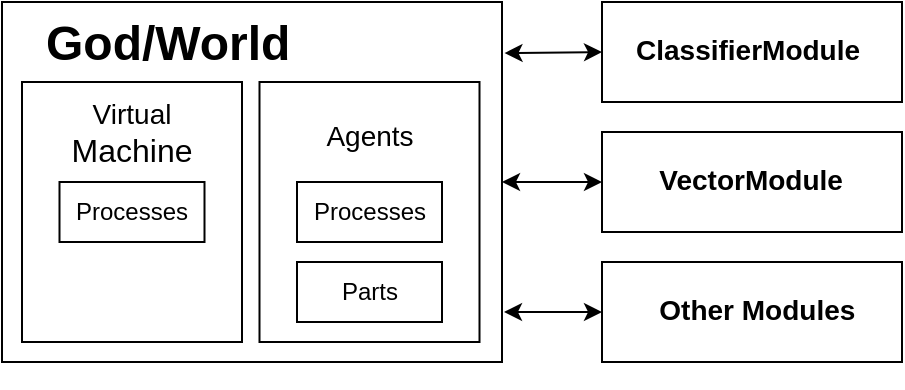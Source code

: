 <mxfile version="28.2.8">
  <diagram name="Page-1" id="wKfLTcihOVyknl66aIOc">
    <mxGraphModel dx="1042" dy="527" grid="1" gridSize="10" guides="1" tooltips="1" connect="1" arrows="1" fold="1" page="1" pageScale="1" pageWidth="850" pageHeight="1100" math="0" shadow="0">
      <root>
        <mxCell id="0" />
        <mxCell id="1" parent="0" />
        <mxCell id="2ZSS1EKiN3TD2x7Pqfwt-8" value="" style="group" parent="1" vertex="1" connectable="0">
          <mxGeometry x="70" y="150" width="250" height="180" as="geometry" />
        </mxCell>
        <mxCell id="hYSh2QwHmGGUPCiXnBVg-10" value="" style="rounded=0;whiteSpace=wrap;html=1;" parent="2ZSS1EKiN3TD2x7Pqfwt-8" vertex="1">
          <mxGeometry width="250" height="180" as="geometry" />
        </mxCell>
        <mxCell id="2ZSS1EKiN3TD2x7Pqfwt-7" value="" style="rounded=0;whiteSpace=wrap;html=1;" parent="2ZSS1EKiN3TD2x7Pqfwt-8" vertex="1">
          <mxGeometry x="128.75" y="40" width="110" height="130" as="geometry" />
        </mxCell>
        <mxCell id="2ZSS1EKiN3TD2x7Pqfwt-6" value="" style="rounded=0;whiteSpace=wrap;html=1;" parent="2ZSS1EKiN3TD2x7Pqfwt-8" vertex="1">
          <mxGeometry x="10" y="40" width="110" height="130" as="geometry" />
        </mxCell>
        <mxCell id="hYSh2QwHmGGUPCiXnBVg-4" value="&lt;h1 style=&quot;margin-top: 0px;&quot;&gt;God/World&lt;/h1&gt;" style="text;html=1;whiteSpace=wrap;overflow=hidden;rounded=0;" parent="2ZSS1EKiN3TD2x7Pqfwt-8" vertex="1">
          <mxGeometry x="20" width="180" height="40" as="geometry" />
        </mxCell>
        <mxCell id="hYSh2QwHmGGUPCiXnBVg-8" value="&lt;font style=&quot;font-size: 14px;&quot;&gt;Virtual&lt;/font&gt;&lt;div&gt;&lt;font size=&quot;3&quot;&gt;Machine&lt;/font&gt;&lt;/div&gt;&lt;div&gt;&lt;font size=&quot;3&quot;&gt;&lt;br&gt;&lt;/font&gt;&lt;/div&gt;" style="text;html=1;align=center;verticalAlign=middle;whiteSpace=wrap;rounded=0;" parent="2ZSS1EKiN3TD2x7Pqfwt-8" vertex="1">
          <mxGeometry x="35" y="60" width="60" height="30" as="geometry" />
        </mxCell>
        <mxCell id="hYSh2QwHmGGUPCiXnBVg-9" value="&lt;span style=&quot;font-size: 14px;&quot;&gt;Agents&lt;/span&gt;&lt;div&gt;&lt;span style=&quot;font-size: 14px;&quot;&gt;&lt;br&gt;&lt;/span&gt;&lt;/div&gt;" style="text;html=1;align=center;verticalAlign=middle;whiteSpace=wrap;rounded=0;movable=0;resizable=0;rotatable=0;deletable=0;editable=0;locked=1;connectable=0;" parent="2ZSS1EKiN3TD2x7Pqfwt-8" vertex="1">
          <mxGeometry x="153.75" y="60" width="60" height="30" as="geometry" />
        </mxCell>
        <mxCell id="2ZSS1EKiN3TD2x7Pqfwt-3" style="edgeStyle=orthogonalEdgeStyle;rounded=0;orthogonalLoop=1;jettySize=auto;html=1;exitX=0;exitY=0.75;exitDx=0;exitDy=0;entryX=0;entryY=0.5;entryDx=0;entryDy=0;" parent="2ZSS1EKiN3TD2x7Pqfwt-8" source="hYSh2QwHmGGUPCiXnBVg-23" target="hYSh2QwHmGGUPCiXnBVg-25" edge="1">
          <mxGeometry relative="1" as="geometry" />
        </mxCell>
        <mxCell id="hYSh2QwHmGGUPCiXnBVg-23" value="" style="rounded=0;whiteSpace=wrap;html=1;" parent="2ZSS1EKiN3TD2x7Pqfwt-8" vertex="1">
          <mxGeometry x="147.5" y="90" width="72.5" height="30" as="geometry" />
        </mxCell>
        <mxCell id="hYSh2QwHmGGUPCiXnBVg-25" value="Processes" style="text;html=1;align=center;verticalAlign=middle;whiteSpace=wrap;rounded=0;" parent="2ZSS1EKiN3TD2x7Pqfwt-8" vertex="1">
          <mxGeometry x="153.75" y="90" width="60" height="30" as="geometry" />
        </mxCell>
        <mxCell id="ZQEKIyzoyu1ojiTdzSe--3" value="" style="rounded=0;whiteSpace=wrap;html=1;" parent="2ZSS1EKiN3TD2x7Pqfwt-8" vertex="1">
          <mxGeometry x="28.75" y="90" width="72.5" height="30" as="geometry" />
        </mxCell>
        <mxCell id="ZQEKIyzoyu1ojiTdzSe--4" value="Processes" style="text;html=1;align=center;verticalAlign=middle;whiteSpace=wrap;rounded=0;" parent="2ZSS1EKiN3TD2x7Pqfwt-8" vertex="1">
          <mxGeometry x="35" y="90" width="60" height="30" as="geometry" />
        </mxCell>
        <mxCell id="2ZSS1EKiN3TD2x7Pqfwt-4" value="" style="rounded=0;whiteSpace=wrap;html=1;" parent="2ZSS1EKiN3TD2x7Pqfwt-8" vertex="1">
          <mxGeometry x="147.5" y="130" width="72.5" height="30" as="geometry" />
        </mxCell>
        <mxCell id="2ZSS1EKiN3TD2x7Pqfwt-5" value="Parts" style="text;html=1;align=center;verticalAlign=middle;whiteSpace=wrap;rounded=0;" parent="2ZSS1EKiN3TD2x7Pqfwt-8" vertex="1">
          <mxGeometry x="153.75" y="130" width="60" height="30" as="geometry" />
        </mxCell>
        <mxCell id="Bxq-CdOcVkQ3vm5pfUdp-4" value="" style="group" vertex="1" connectable="0" parent="1">
          <mxGeometry x="370" y="150" width="150" height="60" as="geometry" />
        </mxCell>
        <mxCell id="Bxq-CdOcVkQ3vm5pfUdp-1" value="" style="rounded=0;whiteSpace=wrap;html=1;" vertex="1" parent="Bxq-CdOcVkQ3vm5pfUdp-4">
          <mxGeometry width="150" height="50" as="geometry" />
        </mxCell>
        <mxCell id="Bxq-CdOcVkQ3vm5pfUdp-3" value="&lt;h1 style=&quot;margin-top: 0px;&quot;&gt;&lt;font style=&quot;font-size: 14px;&quot;&gt;ClassifierModule&lt;/font&gt;&lt;/h1&gt;" style="text;html=1;whiteSpace=wrap;overflow=hidden;rounded=0;" vertex="1" parent="Bxq-CdOcVkQ3vm5pfUdp-4">
          <mxGeometry x="15" width="120" height="60" as="geometry" />
        </mxCell>
        <mxCell id="Bxq-CdOcVkQ3vm5pfUdp-5" value="" style="group" vertex="1" connectable="0" parent="1">
          <mxGeometry x="370" y="210" width="150" height="60" as="geometry" />
        </mxCell>
        <mxCell id="Bxq-CdOcVkQ3vm5pfUdp-6" value="" style="rounded=0;whiteSpace=wrap;html=1;" vertex="1" parent="Bxq-CdOcVkQ3vm5pfUdp-5">
          <mxGeometry y="5" width="150" height="50" as="geometry" />
        </mxCell>
        <mxCell id="Bxq-CdOcVkQ3vm5pfUdp-7" value="&lt;h1 style=&quot;margin-top: 0px;&quot;&gt;&lt;font style=&quot;font-size: 14px;&quot;&gt;&amp;nbsp; &amp;nbsp;VectorModule&lt;/font&gt;&lt;/h1&gt;" style="text;html=1;whiteSpace=wrap;overflow=hidden;rounded=0;" vertex="1" parent="Bxq-CdOcVkQ3vm5pfUdp-5">
          <mxGeometry x="15" y="5" width="120" height="60" as="geometry" />
        </mxCell>
        <mxCell id="Bxq-CdOcVkQ3vm5pfUdp-8" value="" style="group" vertex="1" connectable="0" parent="1">
          <mxGeometry x="370" y="280" width="150" height="60" as="geometry" />
        </mxCell>
        <mxCell id="Bxq-CdOcVkQ3vm5pfUdp-9" value="" style="rounded=0;whiteSpace=wrap;html=1;" vertex="1" parent="Bxq-CdOcVkQ3vm5pfUdp-8">
          <mxGeometry width="150" height="50" as="geometry" />
        </mxCell>
        <mxCell id="Bxq-CdOcVkQ3vm5pfUdp-10" value="&lt;h1 style=&quot;margin-top: 0px;&quot;&gt;&lt;font style=&quot;font-size: 14px;&quot;&gt;&amp;nbsp; &amp;nbsp;Other Modules&lt;/font&gt;&lt;/h1&gt;" style="text;html=1;whiteSpace=wrap;overflow=hidden;rounded=0;" vertex="1" parent="Bxq-CdOcVkQ3vm5pfUdp-8">
          <mxGeometry x="15" width="120" height="60" as="geometry" />
        </mxCell>
        <mxCell id="Bxq-CdOcVkQ3vm5pfUdp-12" value="" style="endArrow=classic;startArrow=classic;html=1;rounded=0;entryX=0;entryY=0.5;entryDx=0;entryDy=0;exitX=1.005;exitY=0.142;exitDx=0;exitDy=0;exitPerimeter=0;" edge="1" parent="1" source="hYSh2QwHmGGUPCiXnBVg-10" target="Bxq-CdOcVkQ3vm5pfUdp-1">
          <mxGeometry width="50" height="50" relative="1" as="geometry">
            <mxPoint x="323" y="171" as="sourcePoint" />
            <mxPoint x="450" y="380" as="targetPoint" />
          </mxGeometry>
        </mxCell>
        <mxCell id="Bxq-CdOcVkQ3vm5pfUdp-14" value="" style="endArrow=classic;startArrow=classic;html=1;rounded=0;entryX=0;entryY=0.5;entryDx=0;entryDy=0;" edge="1" parent="1" target="Bxq-CdOcVkQ3vm5pfUdp-9">
          <mxGeometry width="50" height="50" relative="1" as="geometry">
            <mxPoint x="321" y="305" as="sourcePoint" />
            <mxPoint x="359" y="370" as="targetPoint" />
          </mxGeometry>
        </mxCell>
        <mxCell id="Bxq-CdOcVkQ3vm5pfUdp-15" value="" style="endArrow=classic;startArrow=classic;html=1;rounded=0;entryX=0;entryY=0.5;entryDx=0;entryDy=0;exitX=1;exitY=0.5;exitDx=0;exitDy=0;" edge="1" parent="1" source="hYSh2QwHmGGUPCiXnBVg-10" target="Bxq-CdOcVkQ3vm5pfUdp-6">
          <mxGeometry width="50" height="50" relative="1" as="geometry">
            <mxPoint x="330" y="230" as="sourcePoint" />
            <mxPoint x="359" y="370" as="targetPoint" />
          </mxGeometry>
        </mxCell>
      </root>
    </mxGraphModel>
  </diagram>
</mxfile>
